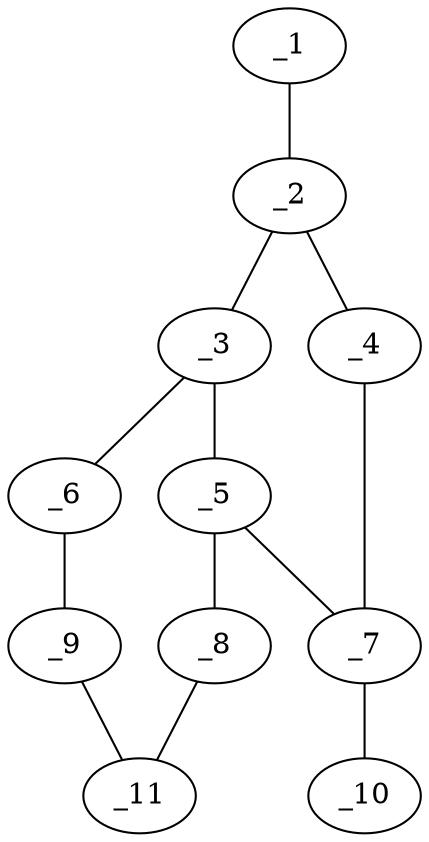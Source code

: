 graph molid405554 {
	_1	 [charge=0,
		chem=2,
		symbol="O  ",
		x="4.9921",
		y="1.7601"];
	_2	 [charge=0,
		chem=1,
		symbol="C  ",
		x="4.6831",
		y="0.809"];
	_1 -- _2	 [valence=2];
	_3	 [charge=0,
		chem=1,
		symbol="C  ",
		x="3.7321",
		y="0.5"];
	_2 -- _3	 [valence=1];
	_4	 [charge=0,
		chem=4,
		symbol="N  ",
		x="5.2709",
		y=0];
	_2 -- _4	 [valence=1];
	_5	 [charge=0,
		chem=1,
		symbol="C  ",
		x="3.7321",
		y="-0.5"];
	_3 -- _5	 [valence=2];
	_6	 [charge=0,
		chem=1,
		symbol="C  ",
		x="2.866",
		y=1];
	_3 -- _6	 [valence=1];
	_7	 [charge=0,
		chem=1,
		symbol="C  ",
		x="4.6831",
		y="-0.809"];
	_4 -- _7	 [valence=1];
	_5 -- _7	 [valence=1];
	_8	 [charge=0,
		chem=4,
		symbol="N  ",
		x="2.866",
		y="-1"];
	_5 -- _8	 [valence=1];
	_9	 [charge=0,
		chem=1,
		symbol="C  ",
		x=2,
		y="0.5"];
	_6 -- _9	 [valence=2];
	_10	 [charge=0,
		chem=2,
		symbol="O  ",
		x="4.9921",
		y="-1.7601"];
	_7 -- _10	 [valence=2];
	_11	 [charge=0,
		chem=1,
		symbol="C  ",
		x=2,
		y="-0.5"];
	_8 -- _11	 [valence=2];
	_9 -- _11	 [valence=1];
}
